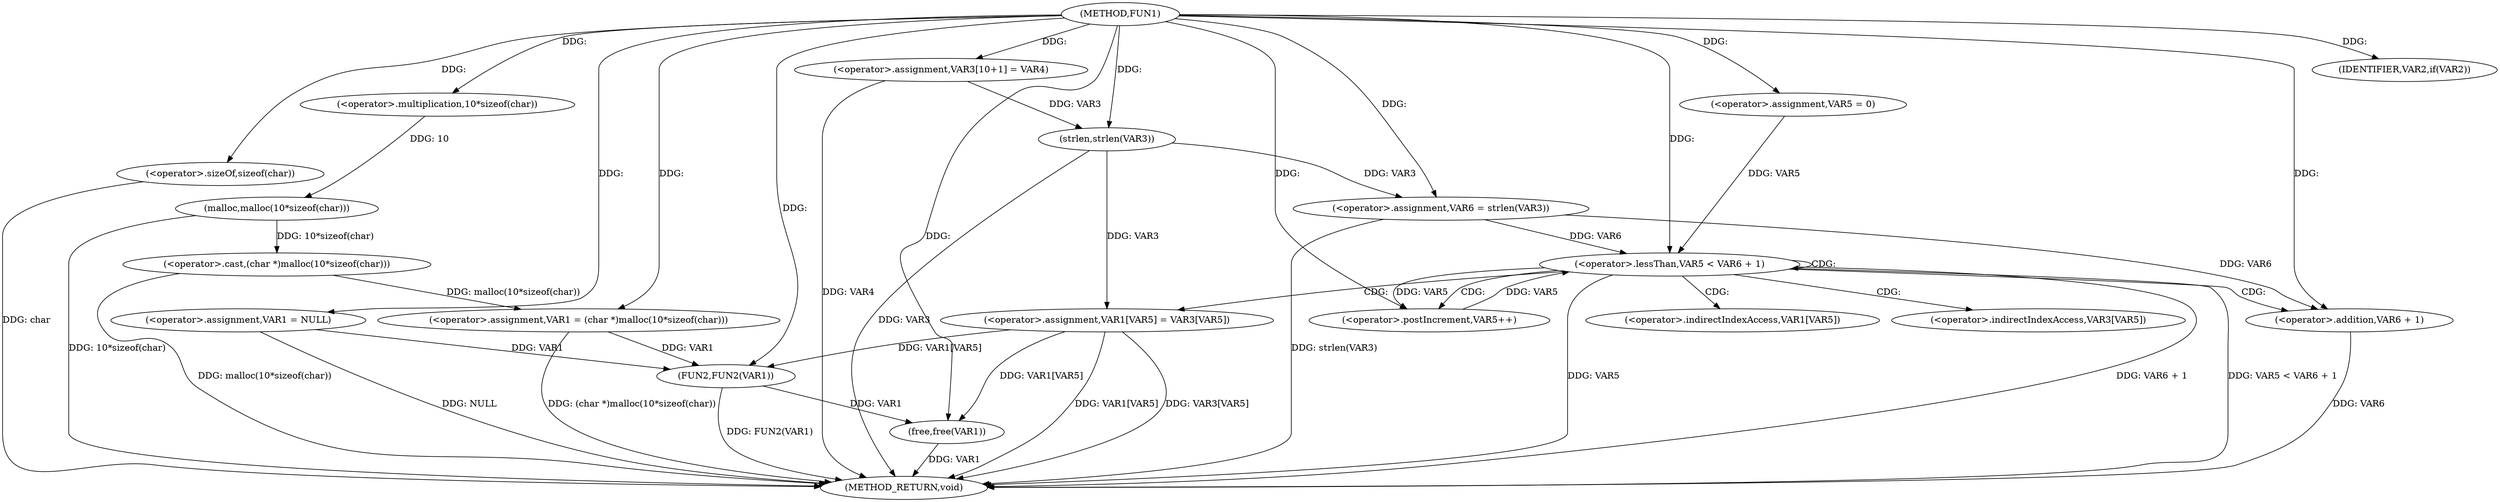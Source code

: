 digraph FUN1 {  
"1000100" [label = "(METHOD,FUN1)" ]
"1000152" [label = "(METHOD_RETURN,void)" ]
"1000103" [label = "(<operator>.assignment,VAR1 = NULL)" ]
"1000107" [label = "(IDENTIFIER,VAR2,if(VAR2))" ]
"1000109" [label = "(<operator>.assignment,VAR1 = (char *)malloc(10*sizeof(char)))" ]
"1000111" [label = "(<operator>.cast,(char *)malloc(10*sizeof(char)))" ]
"1000113" [label = "(malloc,malloc(10*sizeof(char)))" ]
"1000114" [label = "(<operator>.multiplication,10*sizeof(char))" ]
"1000116" [label = "(<operator>.sizeOf,sizeof(char))" ]
"1000120" [label = "(<operator>.assignment,VAR3[10+1] = VAR4)" ]
"1000125" [label = "(<operator>.assignment,VAR6 = strlen(VAR3))" ]
"1000127" [label = "(strlen,strlen(VAR3))" ]
"1000130" [label = "(<operator>.assignment,VAR5 = 0)" ]
"1000133" [label = "(<operator>.lessThan,VAR5 < VAR6 + 1)" ]
"1000135" [label = "(<operator>.addition,VAR6 + 1)" ]
"1000138" [label = "(<operator>.postIncrement,VAR5++)" ]
"1000141" [label = "(<operator>.assignment,VAR1[VAR5] = VAR3[VAR5])" ]
"1000148" [label = "(FUN2,FUN2(VAR1))" ]
"1000150" [label = "(free,free(VAR1))" ]
"1000142" [label = "(<operator>.indirectIndexAccess,VAR1[VAR5])" ]
"1000145" [label = "(<operator>.indirectIndexAccess,VAR3[VAR5])" ]
  "1000116" -> "1000152"  [ label = "DDG: char"] 
  "1000141" -> "1000152"  [ label = "DDG: VAR1[VAR5]"] 
  "1000150" -> "1000152"  [ label = "DDG: VAR1"] 
  "1000103" -> "1000152"  [ label = "DDG: NULL"] 
  "1000113" -> "1000152"  [ label = "DDG: 10*sizeof(char)"] 
  "1000148" -> "1000152"  [ label = "DDG: FUN2(VAR1)"] 
  "1000125" -> "1000152"  [ label = "DDG: strlen(VAR3)"] 
  "1000133" -> "1000152"  [ label = "DDG: VAR5 < VAR6 + 1"] 
  "1000133" -> "1000152"  [ label = "DDG: VAR5"] 
  "1000133" -> "1000152"  [ label = "DDG: VAR6 + 1"] 
  "1000111" -> "1000152"  [ label = "DDG: malloc(10*sizeof(char))"] 
  "1000135" -> "1000152"  [ label = "DDG: VAR6"] 
  "1000120" -> "1000152"  [ label = "DDG: VAR4"] 
  "1000141" -> "1000152"  [ label = "DDG: VAR3[VAR5]"] 
  "1000127" -> "1000152"  [ label = "DDG: VAR3"] 
  "1000109" -> "1000152"  [ label = "DDG: (char *)malloc(10*sizeof(char))"] 
  "1000100" -> "1000103"  [ label = "DDG: "] 
  "1000100" -> "1000107"  [ label = "DDG: "] 
  "1000111" -> "1000109"  [ label = "DDG: malloc(10*sizeof(char))"] 
  "1000100" -> "1000109"  [ label = "DDG: "] 
  "1000113" -> "1000111"  [ label = "DDG: 10*sizeof(char)"] 
  "1000114" -> "1000113"  [ label = "DDG: 10"] 
  "1000100" -> "1000114"  [ label = "DDG: "] 
  "1000100" -> "1000116"  [ label = "DDG: "] 
  "1000100" -> "1000120"  [ label = "DDG: "] 
  "1000127" -> "1000125"  [ label = "DDG: VAR3"] 
  "1000100" -> "1000125"  [ label = "DDG: "] 
  "1000120" -> "1000127"  [ label = "DDG: VAR3"] 
  "1000100" -> "1000127"  [ label = "DDG: "] 
  "1000100" -> "1000130"  [ label = "DDG: "] 
  "1000138" -> "1000133"  [ label = "DDG: VAR5"] 
  "1000130" -> "1000133"  [ label = "DDG: VAR5"] 
  "1000100" -> "1000133"  [ label = "DDG: "] 
  "1000125" -> "1000133"  [ label = "DDG: VAR6"] 
  "1000125" -> "1000135"  [ label = "DDG: VAR6"] 
  "1000100" -> "1000135"  [ label = "DDG: "] 
  "1000133" -> "1000138"  [ label = "DDG: VAR5"] 
  "1000100" -> "1000138"  [ label = "DDG: "] 
  "1000127" -> "1000141"  [ label = "DDG: VAR3"] 
  "1000141" -> "1000148"  [ label = "DDG: VAR1[VAR5]"] 
  "1000103" -> "1000148"  [ label = "DDG: VAR1"] 
  "1000109" -> "1000148"  [ label = "DDG: VAR1"] 
  "1000100" -> "1000148"  [ label = "DDG: "] 
  "1000141" -> "1000150"  [ label = "DDG: VAR1[VAR5]"] 
  "1000148" -> "1000150"  [ label = "DDG: VAR1"] 
  "1000100" -> "1000150"  [ label = "DDG: "] 
  "1000133" -> "1000142"  [ label = "CDG: "] 
  "1000133" -> "1000141"  [ label = "CDG: "] 
  "1000133" -> "1000145"  [ label = "CDG: "] 
  "1000133" -> "1000135"  [ label = "CDG: "] 
  "1000133" -> "1000133"  [ label = "CDG: "] 
  "1000133" -> "1000138"  [ label = "CDG: "] 
}
